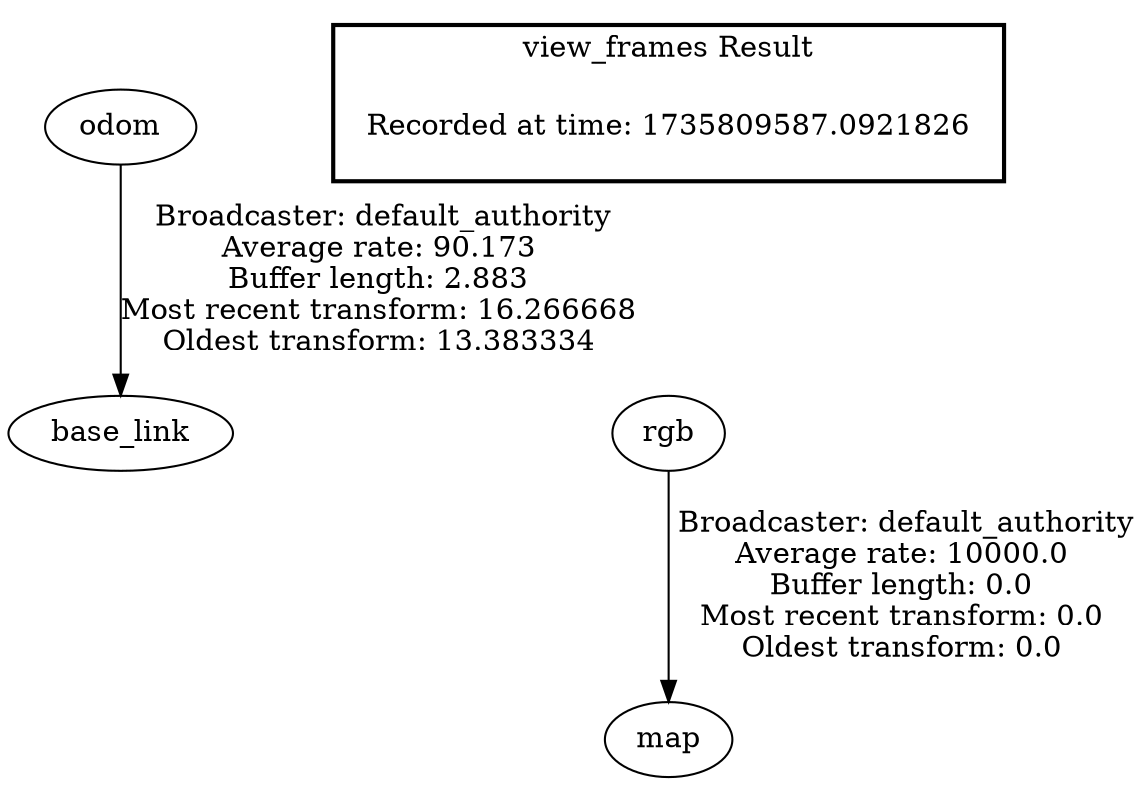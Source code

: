 digraph G {
"odom" -> "base_link"[label=" Broadcaster: default_authority\nAverage rate: 90.173\nBuffer length: 2.883\nMost recent transform: 16.266668\nOldest transform: 13.383334\n"];
"rgb" -> "map"[label=" Broadcaster: default_authority\nAverage rate: 10000.0\nBuffer length: 0.0\nMost recent transform: 0.0\nOldest transform: 0.0\n"];
edge [style=invis];
 subgraph cluster_legend { style=bold; color=black; label ="view_frames Result";
"Recorded at time: 1735809587.0921826"[ shape=plaintext ] ;
}->"rgb";
}